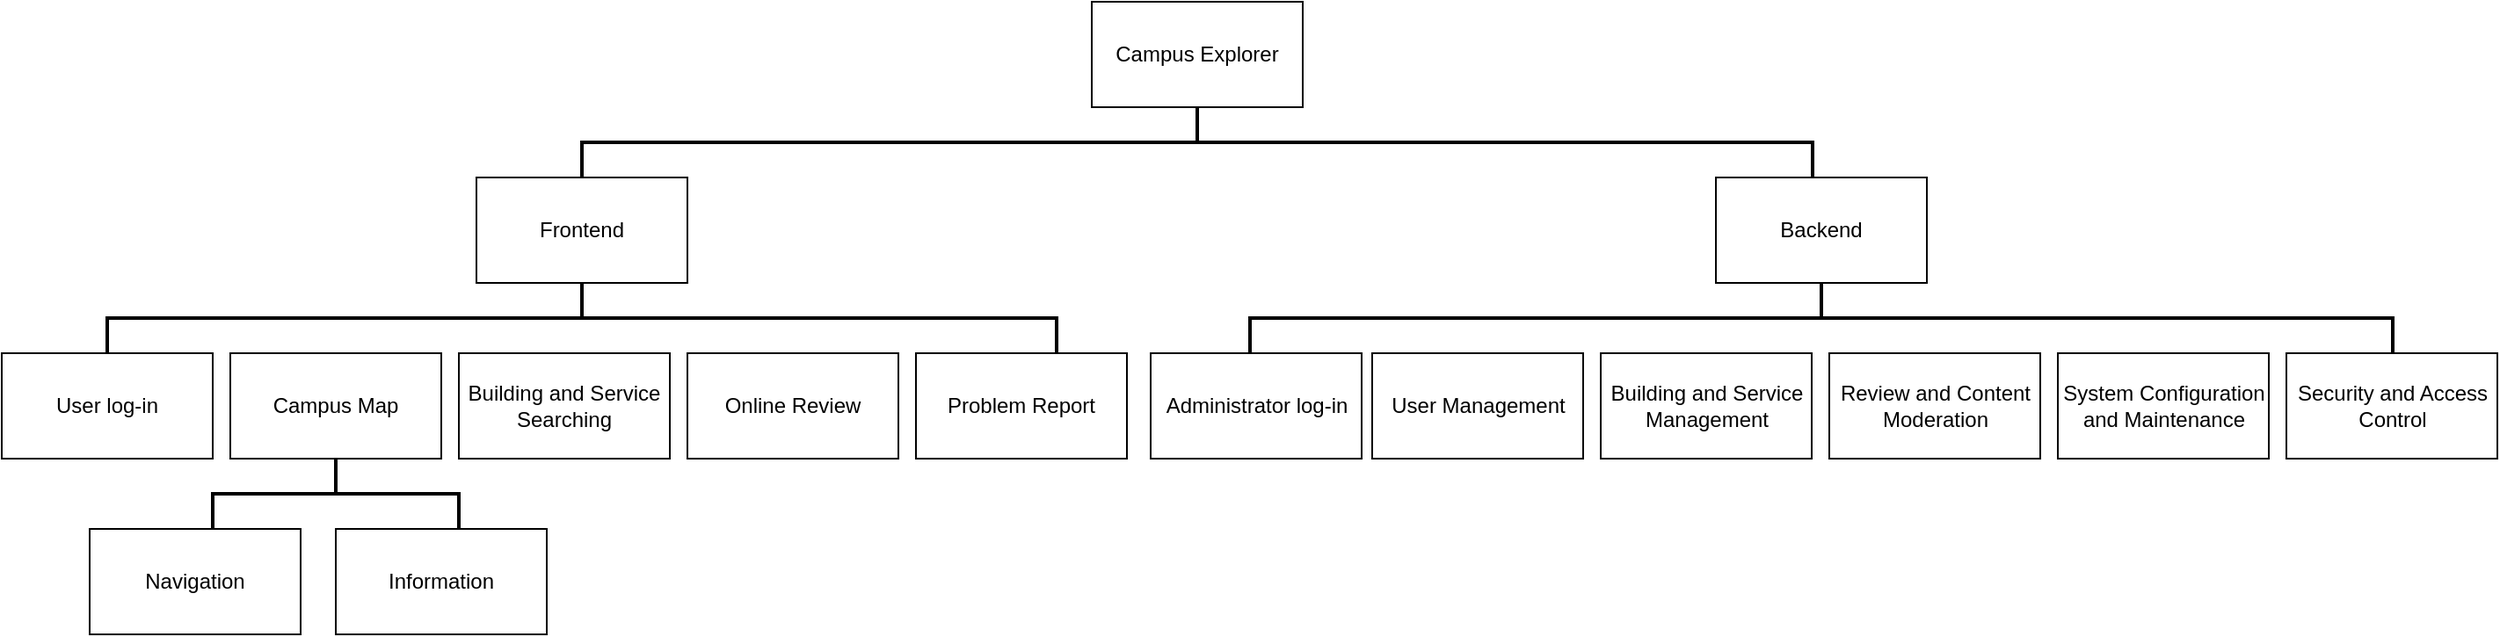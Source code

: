 <mxfile version="21.5.0" type="github">
  <diagram name="第 1 页" id="t8F2GaD_SAjpRt6VyKIs">
    <mxGraphModel dx="1683" dy="542" grid="1" gridSize="10" guides="1" tooltips="1" connect="1" arrows="1" fold="1" page="1" pageScale="1" pageWidth="827" pageHeight="1169" math="0" shadow="0">
      <root>
        <mxCell id="0" />
        <mxCell id="1" parent="0" />
        <mxCell id="MimkvP7NX2CdG6dleJV7-1" value="Campus Explorer" style="rounded=0;whiteSpace=wrap;html=1;" vertex="1" parent="1">
          <mxGeometry x="380" y="190" width="120" height="60" as="geometry" />
        </mxCell>
        <mxCell id="MimkvP7NX2CdG6dleJV7-2" value="Frontend" style="rounded=0;whiteSpace=wrap;html=1;" vertex="1" parent="1">
          <mxGeometry x="30" y="290" width="120" height="60" as="geometry" />
        </mxCell>
        <mxCell id="MimkvP7NX2CdG6dleJV7-3" value="Backend" style="rounded=0;whiteSpace=wrap;html=1;" vertex="1" parent="1">
          <mxGeometry x="735" y="290" width="120" height="60" as="geometry" />
        </mxCell>
        <mxCell id="MimkvP7NX2CdG6dleJV7-4" value="User log-in" style="rounded=0;whiteSpace=wrap;html=1;" vertex="1" parent="1">
          <mxGeometry x="-240" y="390" width="120" height="60" as="geometry" />
        </mxCell>
        <mxCell id="MimkvP7NX2CdG6dleJV7-5" value="Administrator&amp;nbsp;log-in" style="rounded=0;whiteSpace=wrap;html=1;" vertex="1" parent="1">
          <mxGeometry x="413.5" y="390" width="120" height="60" as="geometry" />
        </mxCell>
        <mxCell id="MimkvP7NX2CdG6dleJV7-6" value="Campus Map" style="rounded=0;whiteSpace=wrap;html=1;" vertex="1" parent="1">
          <mxGeometry x="-110" y="390" width="120" height="60" as="geometry" />
        </mxCell>
        <mxCell id="MimkvP7NX2CdG6dleJV7-7" value="User Management" style="rounded=0;whiteSpace=wrap;html=1;" vertex="1" parent="1">
          <mxGeometry x="539.5" y="390" width="120" height="60" as="geometry" />
        </mxCell>
        <mxCell id="MimkvP7NX2CdG6dleJV7-8" value="Building and Service Management" style="rounded=0;whiteSpace=wrap;html=1;" vertex="1" parent="1">
          <mxGeometry x="669.5" y="390" width="120" height="60" as="geometry" />
        </mxCell>
        <mxCell id="MimkvP7NX2CdG6dleJV7-10" value="Review and Content Moderation" style="rounded=0;whiteSpace=wrap;html=1;" vertex="1" parent="1">
          <mxGeometry x="799.5" y="390" width="120" height="60" as="geometry" />
        </mxCell>
        <mxCell id="MimkvP7NX2CdG6dleJV7-11" value="System Configuration and Maintenance" style="rounded=0;whiteSpace=wrap;html=1;" vertex="1" parent="1">
          <mxGeometry x="929.5" y="390" width="120" height="60" as="geometry" />
        </mxCell>
        <mxCell id="MimkvP7NX2CdG6dleJV7-12" value="Security and Access Control" style="rounded=0;whiteSpace=wrap;html=1;" vertex="1" parent="1">
          <mxGeometry x="1059.5" y="390" width="120" height="60" as="geometry" />
        </mxCell>
        <mxCell id="MimkvP7NX2CdG6dleJV7-13" value="Navigation" style="rounded=0;whiteSpace=wrap;html=1;" vertex="1" parent="1">
          <mxGeometry x="-190" y="490" width="120" height="60" as="geometry" />
        </mxCell>
        <mxCell id="MimkvP7NX2CdG6dleJV7-14" value="Information" style="rounded=0;whiteSpace=wrap;html=1;" vertex="1" parent="1">
          <mxGeometry x="-50" y="490" width="120" height="60" as="geometry" />
        </mxCell>
        <mxCell id="MimkvP7NX2CdG6dleJV7-15" value="Building and Service Searching" style="rounded=0;whiteSpace=wrap;html=1;" vertex="1" parent="1">
          <mxGeometry x="20" y="390" width="120" height="60" as="geometry" />
        </mxCell>
        <mxCell id="MimkvP7NX2CdG6dleJV7-16" value="Online Review" style="rounded=0;whiteSpace=wrap;html=1;" vertex="1" parent="1">
          <mxGeometry x="150" y="390" width="120" height="60" as="geometry" />
        </mxCell>
        <mxCell id="MimkvP7NX2CdG6dleJV7-17" value="Problem Report" style="rounded=0;whiteSpace=wrap;html=1;" vertex="1" parent="1">
          <mxGeometry x="280" y="390" width="120" height="60" as="geometry" />
        </mxCell>
        <mxCell id="MimkvP7NX2CdG6dleJV7-18" value="" style="strokeWidth=2;html=1;shape=mxgraph.flowchart.annotation_2;align=left;labelPosition=right;pointerEvents=1;direction=south;" vertex="1" parent="1">
          <mxGeometry x="90" y="250" width="700" height="40" as="geometry" />
        </mxCell>
        <mxCell id="MimkvP7NX2CdG6dleJV7-19" value="" style="strokeWidth=2;html=1;shape=mxgraph.flowchart.annotation_2;align=left;labelPosition=right;pointerEvents=1;direction=south;" vertex="1" parent="1">
          <mxGeometry x="-180" y="350" width="540" height="40" as="geometry" />
        </mxCell>
        <mxCell id="MimkvP7NX2CdG6dleJV7-20" value="" style="strokeWidth=2;html=1;shape=mxgraph.flowchart.annotation_2;align=left;labelPosition=right;pointerEvents=1;direction=south;" vertex="1" parent="1">
          <mxGeometry x="-120" y="450" width="140" height="40" as="geometry" />
        </mxCell>
        <mxCell id="MimkvP7NX2CdG6dleJV7-21" value="" style="strokeWidth=2;html=1;shape=mxgraph.flowchart.annotation_2;align=left;labelPosition=right;pointerEvents=1;direction=south;" vertex="1" parent="1">
          <mxGeometry x="470" y="350" width="650" height="40" as="geometry" />
        </mxCell>
      </root>
    </mxGraphModel>
  </diagram>
</mxfile>
